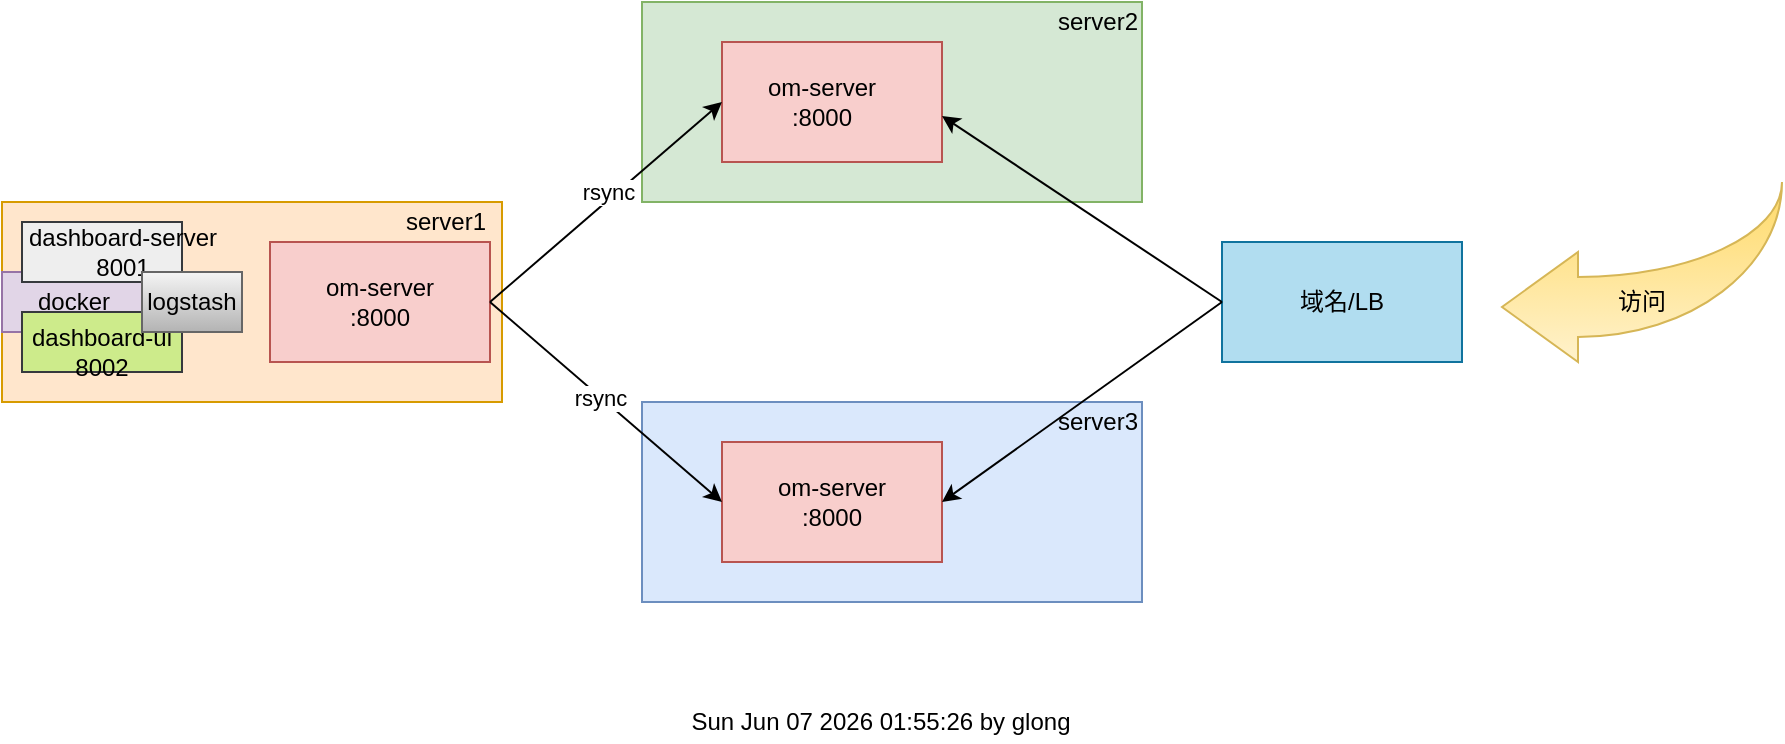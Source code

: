 <mxfile version="19.0.3" type="github">
  <diagram id="8riaiRhdfPTf05YPtbaP" name="Page-1">
    <mxGraphModel dx="1426" dy="793" grid="1" gridSize="10" guides="1" tooltips="1" connect="1" arrows="1" fold="1" page="1" pageScale="1" pageWidth="827" pageHeight="1169" math="0" shadow="0">
      <root>
        <mxCell id="0" />
        <mxCell id="1" parent="0" />
        <mxCell id="GlGfbqZYw3Rh_CImmQlt-1" value="" style="rounded=0;whiteSpace=wrap;html=1;fillColor=#ffe6cc;strokeColor=#d79b00;" vertex="1" parent="1">
          <mxGeometry x="280" y="460" width="250" height="100" as="geometry" />
        </mxCell>
        <mxCell id="GlGfbqZYw3Rh_CImmQlt-2" value="域名/LB" style="rounded=0;whiteSpace=wrap;html=1;fillColor=#b1ddf0;strokeColor=#10739e;" vertex="1" parent="1">
          <mxGeometry x="890" y="480" width="120" height="60" as="geometry" />
        </mxCell>
        <mxCell id="GlGfbqZYw3Rh_CImmQlt-3" value="" style="rounded=0;whiteSpace=wrap;html=1;fillColor=#f8cecc;strokeColor=#b85450;" vertex="1" parent="1">
          <mxGeometry x="414" y="480" width="110" height="60" as="geometry" />
        </mxCell>
        <mxCell id="GlGfbqZYw3Rh_CImmQlt-4" value="server1" style="text;html=1;strokeColor=none;fillColor=none;align=center;verticalAlign=middle;whiteSpace=wrap;rounded=0;" vertex="1" parent="1">
          <mxGeometry x="480" y="460" width="44" height="20" as="geometry" />
        </mxCell>
        <mxCell id="GlGfbqZYw3Rh_CImmQlt-12" value="" style="rounded=0;whiteSpace=wrap;html=1;fillColor=#d5e8d4;strokeColor=#82b366;" vertex="1" parent="1">
          <mxGeometry x="600" y="360" width="250" height="100" as="geometry" />
        </mxCell>
        <mxCell id="GlGfbqZYw3Rh_CImmQlt-14" value="" style="rounded=0;whiteSpace=wrap;html=1;fillColor=#f8cecc;strokeColor=#b85450;" vertex="1" parent="1">
          <mxGeometry x="640" y="380" width="110" height="60" as="geometry" />
        </mxCell>
        <mxCell id="GlGfbqZYw3Rh_CImmQlt-5" value="server2" style="text;html=1;strokeColor=none;fillColor=none;align=center;verticalAlign=middle;whiteSpace=wrap;rounded=0;" vertex="1" parent="1">
          <mxGeometry x="806" y="360" width="44" height="20" as="geometry" />
        </mxCell>
        <mxCell id="GlGfbqZYw3Rh_CImmQlt-15" value="" style="rounded=0;whiteSpace=wrap;html=1;fillColor=#dae8fc;strokeColor=#6c8ebf;" vertex="1" parent="1">
          <mxGeometry x="600" y="560" width="250" height="100" as="geometry" />
        </mxCell>
        <mxCell id="GlGfbqZYw3Rh_CImmQlt-13" value="" style="rounded=0;whiteSpace=wrap;html=1;fillColor=#f8cecc;strokeColor=#b85450;" vertex="1" parent="1">
          <mxGeometry x="640" y="580" width="110" height="60" as="geometry" />
        </mxCell>
        <mxCell id="GlGfbqZYw3Rh_CImmQlt-6" value="server3" style="text;html=1;strokeColor=none;fillColor=none;align=center;verticalAlign=middle;whiteSpace=wrap;rounded=0;" vertex="1" parent="1">
          <mxGeometry x="806" y="560" width="44" height="20" as="geometry" />
        </mxCell>
        <mxCell id="GlGfbqZYw3Rh_CImmQlt-17" value="om-server&lt;br&gt;:8000" style="text;html=1;strokeColor=none;fillColor=none;align=center;verticalAlign=middle;whiteSpace=wrap;rounded=0;" vertex="1" parent="1">
          <mxGeometry x="439" y="495" width="60" height="30" as="geometry" />
        </mxCell>
        <mxCell id="GlGfbqZYw3Rh_CImmQlt-18" value="om-server&lt;br&gt;:8000" style="text;html=1;strokeColor=none;fillColor=none;align=center;verticalAlign=middle;whiteSpace=wrap;rounded=0;" vertex="1" parent="1">
          <mxGeometry x="660" y="395" width="60" height="30" as="geometry" />
        </mxCell>
        <mxCell id="GlGfbqZYw3Rh_CImmQlt-19" value="om-server&lt;br&gt;:8000" style="text;html=1;strokeColor=none;fillColor=none;align=center;verticalAlign=middle;whiteSpace=wrap;rounded=0;" vertex="1" parent="1">
          <mxGeometry x="665" y="595" width="60" height="30" as="geometry" />
        </mxCell>
        <mxCell id="GlGfbqZYw3Rh_CImmQlt-20" value="" style="endArrow=classic;html=1;rounded=0;exitX=1;exitY=0.5;exitDx=0;exitDy=0;entryX=0;entryY=0.5;entryDx=0;entryDy=0;" edge="1" parent="1" source="GlGfbqZYw3Rh_CImmQlt-3" target="GlGfbqZYw3Rh_CImmQlt-14">
          <mxGeometry width="50" height="50" relative="1" as="geometry">
            <mxPoint x="1070" y="330" as="sourcePoint" />
            <mxPoint x="1120" y="280" as="targetPoint" />
          </mxGeometry>
        </mxCell>
        <mxCell id="GlGfbqZYw3Rh_CImmQlt-23" value="rsync" style="edgeLabel;html=1;align=center;verticalAlign=middle;resizable=0;points=[];" vertex="1" connectable="0" parent="GlGfbqZYw3Rh_CImmQlt-20">
          <mxGeometry x="0.052" y="3" relative="1" as="geometry">
            <mxPoint as="offset" />
          </mxGeometry>
        </mxCell>
        <mxCell id="GlGfbqZYw3Rh_CImmQlt-21" value="" style="endArrow=classic;html=1;rounded=0;exitX=1;exitY=0.5;exitDx=0;exitDy=0;entryX=0;entryY=0.5;entryDx=0;entryDy=0;" edge="1" parent="1" source="GlGfbqZYw3Rh_CImmQlt-3" target="GlGfbqZYw3Rh_CImmQlt-13">
          <mxGeometry width="50" height="50" relative="1" as="geometry">
            <mxPoint x="940" y="320" as="sourcePoint" />
            <mxPoint x="990" y="270" as="targetPoint" />
          </mxGeometry>
        </mxCell>
        <mxCell id="GlGfbqZYw3Rh_CImmQlt-22" value="rsync" style="edgeLabel;html=1;align=center;verticalAlign=middle;resizable=0;points=[];" vertex="1" connectable="0" parent="GlGfbqZYw3Rh_CImmQlt-21">
          <mxGeometry x="-0.055" relative="1" as="geometry">
            <mxPoint as="offset" />
          </mxGeometry>
        </mxCell>
        <mxCell id="GlGfbqZYw3Rh_CImmQlt-30" value="" style="rounded=0;whiteSpace=wrap;html=1;fillColor=#e1d5e7;strokeColor=#9673a6;" vertex="1" parent="1">
          <mxGeometry x="280" y="495" width="80" height="30" as="geometry" />
        </mxCell>
        <mxCell id="GlGfbqZYw3Rh_CImmQlt-31" value="docker" style="text;html=1;strokeColor=none;fillColor=none;align=center;verticalAlign=middle;whiteSpace=wrap;rounded=0;" vertex="1" parent="1">
          <mxGeometry x="291" y="500" width="50" height="20" as="geometry" />
        </mxCell>
        <mxCell id="GlGfbqZYw3Rh_CImmQlt-32" value="" style="endArrow=classic;html=1;rounded=0;entryX=1;entryY=0.617;entryDx=0;entryDy=0;entryPerimeter=0;exitX=0;exitY=0.5;exitDx=0;exitDy=0;" edge="1" parent="1" source="GlGfbqZYw3Rh_CImmQlt-2" target="GlGfbqZYw3Rh_CImmQlt-14">
          <mxGeometry width="50" height="50" relative="1" as="geometry">
            <mxPoint x="1040" y="240" as="sourcePoint" />
            <mxPoint x="1090" y="190" as="targetPoint" />
          </mxGeometry>
        </mxCell>
        <mxCell id="GlGfbqZYw3Rh_CImmQlt-33" value="" style="endArrow=classic;html=1;rounded=0;entryX=1;entryY=0.5;entryDx=0;entryDy=0;exitX=0;exitY=0.5;exitDx=0;exitDy=0;" edge="1" parent="1" source="GlGfbqZYw3Rh_CImmQlt-2" target="GlGfbqZYw3Rh_CImmQlt-13">
          <mxGeometry width="50" height="50" relative="1" as="geometry">
            <mxPoint x="1000" y="480" as="sourcePoint" />
            <mxPoint x="1170" y="610" as="targetPoint" />
          </mxGeometry>
        </mxCell>
        <UserObject label="%date{ddd mmm dd yyyy HH:MM:ss}% by glong" placeholders="1" id="GlGfbqZYw3Rh_CImmQlt-35">
          <mxCell style="text;html=1;strokeColor=none;fillColor=none;align=center;verticalAlign=middle;whiteSpace=wrap;overflow=hidden;" vertex="1" parent="1">
            <mxGeometry x="600" y="710" width="239" height="20" as="geometry" />
          </mxCell>
        </UserObject>
        <mxCell id="GlGfbqZYw3Rh_CImmQlt-36" value="" style="html=1;shadow=0;dashed=0;align=center;verticalAlign=middle;shape=mxgraph.arrows2.jumpInArrow;dy=15;dx=38;arrowHead=55;direction=west;fillColor=#fff2cc;strokeColor=#d6b656;gradientColor=#ffd966;" vertex="1" parent="1">
          <mxGeometry x="1030" y="450" width="140" height="90" as="geometry" />
        </mxCell>
        <mxCell id="GlGfbqZYw3Rh_CImmQlt-37" value="访问" style="text;html=1;strokeColor=none;fillColor=none;align=center;verticalAlign=middle;whiteSpace=wrap;rounded=0;" vertex="1" parent="1">
          <mxGeometry x="1070" y="495" width="60" height="30" as="geometry" />
        </mxCell>
        <mxCell id="GlGfbqZYw3Rh_CImmQlt-24" value="" style="rounded=0;whiteSpace=wrap;html=1;fillColor=#eeeeee;strokeColor=#36393d;" vertex="1" parent="1">
          <mxGeometry x="290" y="470" width="80" height="30" as="geometry" />
        </mxCell>
        <mxCell id="GlGfbqZYw3Rh_CImmQlt-26" value="" style="rounded=0;whiteSpace=wrap;html=1;fillColor=#cdeb8b;strokeColor=#36393d;" vertex="1" parent="1">
          <mxGeometry x="290" y="515" width="80" height="30" as="geometry" />
        </mxCell>
        <mxCell id="GlGfbqZYw3Rh_CImmQlt-27" value="dashboard-ui&lt;br&gt;8002" style="text;html=1;strokeColor=none;fillColor=none;align=center;verticalAlign=middle;whiteSpace=wrap;rounded=0;" vertex="1" parent="1">
          <mxGeometry x="290" y="530" width="80" height="10" as="geometry" />
        </mxCell>
        <mxCell id="GlGfbqZYw3Rh_CImmQlt-28" value="dashboard-server&lt;br&gt;8001" style="text;html=1;strokeColor=none;fillColor=none;align=center;verticalAlign=middle;whiteSpace=wrap;rounded=0;" vertex="1" parent="1">
          <mxGeometry x="290" y="480" width="101" height="10" as="geometry" />
        </mxCell>
        <mxCell id="GlGfbqZYw3Rh_CImmQlt-40" value="" style="rounded=0;whiteSpace=wrap;html=1;fillColor=#f5f5f5;strokeColor=#666666;gradientColor=#b3b3b3;" vertex="1" parent="1">
          <mxGeometry x="350" y="495" width="50" height="30" as="geometry" />
        </mxCell>
        <mxCell id="GlGfbqZYw3Rh_CImmQlt-43" value="logstash" style="text;html=1;strokeColor=none;fillColor=none;align=center;verticalAlign=middle;whiteSpace=wrap;rounded=0;" vertex="1" parent="1">
          <mxGeometry x="345" y="495" width="60" height="30" as="geometry" />
        </mxCell>
      </root>
    </mxGraphModel>
  </diagram>
</mxfile>
